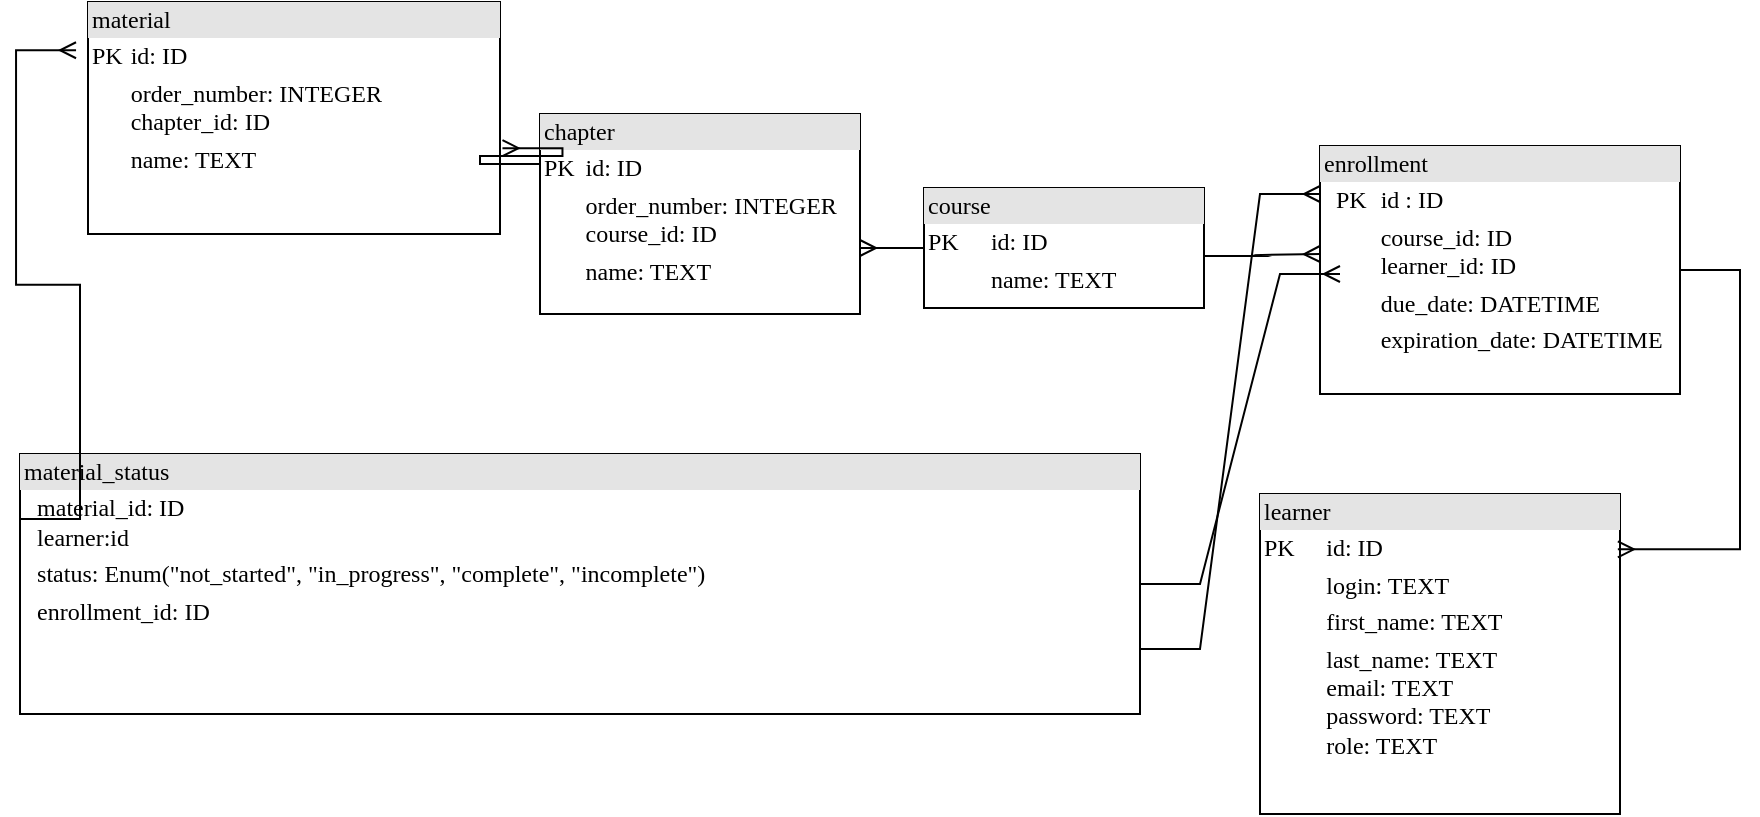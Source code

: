<mxfile version="20.8.18" type="github">
  <diagram name="Page-1" id="2ca16b54-16f6-2749-3443-fa8db7711227">
    <mxGraphModel dx="2354" dy="676" grid="1" gridSize="10" guides="1" tooltips="1" connect="1" arrows="1" fold="1" page="1" pageScale="1" pageWidth="1100" pageHeight="850" background="none" math="0" shadow="0">
      <root>
        <mxCell id="0" />
        <mxCell id="1" parent="0" />
        <mxCell id="2ed32ef02a7f4228-2" value="&lt;div style=&quot;box-sizing: border-box ; width: 100% ; background: #e4e4e4 ; padding: 2px&quot;&gt;learner&lt;/div&gt;&lt;table style=&quot;width: 100% ; font-size: 1em&quot; cellpadding=&quot;2&quot; cellspacing=&quot;0&quot;&gt;&lt;tbody&gt;&lt;tr&gt;&lt;td&gt;PK&lt;/td&gt;&lt;td&gt;id: ID&lt;/td&gt;&lt;/tr&gt;&lt;tr&gt;&lt;td&gt;&lt;br&gt;&lt;/td&gt;&lt;td&gt;login: TEXT&lt;/td&gt;&lt;/tr&gt;&lt;tr&gt;&lt;td&gt;&lt;br&gt;&lt;/td&gt;&lt;td&gt;first_name: TEXT&lt;/td&gt;&lt;/tr&gt;&lt;tr&gt;&lt;td&gt;&lt;span style=&quot;white-space: pre;&quot;&gt; &lt;/span&gt;&lt;/td&gt;&lt;td&gt;last_name: TEXT&amp;nbsp;&lt;br&gt;email: TEXT&lt;br&gt;password: TEXT&lt;br&gt;role: TEXT&lt;/td&gt;&lt;/tr&gt;&lt;/tbody&gt;&lt;/table&gt;" style="verticalAlign=top;align=left;overflow=fill;html=1;rounded=0;shadow=0;comic=0;labelBackgroundColor=none;strokeWidth=1;fontFamily=Verdana;fontSize=12" parent="1" vertex="1">
          <mxGeometry x="620" y="510" width="180" height="160" as="geometry" />
        </mxCell>
        <mxCell id="2ed32ef02a7f4228-8" value="&lt;div style=&quot;box-sizing: border-box ; width: 100% ; background: #e4e4e4 ; padding: 2px&quot;&gt;course&lt;/div&gt;&lt;table style=&quot;width: 100% ; font-size: 1em&quot; cellpadding=&quot;2&quot; cellspacing=&quot;0&quot;&gt;&lt;tbody&gt;&lt;tr&gt;&lt;td&gt;PK&lt;/td&gt;&lt;td&gt;id: ID&lt;/td&gt;&lt;/tr&gt;&lt;tr&gt;&lt;td&gt;&lt;br&gt;&lt;/td&gt;&lt;td&gt;name: TEXT&lt;/td&gt;&lt;/tr&gt;&lt;/tbody&gt;&lt;/table&gt;" style="verticalAlign=top;align=left;overflow=fill;html=1;rounded=0;shadow=0;comic=0;labelBackgroundColor=none;strokeWidth=1;fontFamily=Verdana;fontSize=12" parent="1" vertex="1">
          <mxGeometry x="452" y="357" width="140" height="60" as="geometry" />
        </mxCell>
        <mxCell id="a7i7JWbyFxiYWxaJkQpz-1" value="&lt;div style=&quot;box-sizing: border-box ; width: 100% ; background: #e4e4e4 ; padding: 2px&quot;&gt;enrollment&lt;/div&gt;&lt;table style=&quot;width: 100% ; font-size: 1em&quot; cellpadding=&quot;2&quot; cellspacing=&quot;0&quot;&gt;&lt;tbody&gt;&lt;tr&gt;&lt;td&gt;&amp;nbsp; PK&amp;nbsp;&lt;/td&gt;&lt;td&gt;id : ID&lt;/td&gt;&lt;/tr&gt;&lt;tr&gt;&lt;td&gt;&lt;br&gt;&lt;/td&gt;&lt;td&gt;course_id: ID&lt;br&gt;learner_id: ID&lt;/td&gt;&lt;/tr&gt;&lt;tr&gt;&lt;td&gt;&lt;/td&gt;&lt;td&gt;due_date: DATETIME&lt;/td&gt;&lt;/tr&gt;&lt;tr&gt;&lt;td&gt;&lt;br&gt;&lt;/td&gt;&lt;td&gt;expiration_date: DATETIME&lt;/td&gt;&lt;/tr&gt;&lt;tr&gt;&lt;td&gt;&lt;/td&gt;&lt;td&gt;&lt;br&gt;&lt;table style=&quot;border-color: var(--border-color); font-size: 1em; width: 230px;&quot; cellpadding=&quot;2&quot; cellspacing=&quot;0&quot;&gt;&lt;tbody style=&quot;border-color: var(--border-color);&quot;&gt;&lt;tr style=&quot;border-color: var(--border-color);&quot;&gt;&lt;td style=&quot;border-color: var(--border-color);&quot;&gt;&lt;br&gt;&lt;br&gt;&lt;br&gt;&lt;/td&gt;&lt;/tr&gt;&lt;/tbody&gt;&lt;/table&gt;&lt;/td&gt;&lt;/tr&gt;&lt;/tbody&gt;&lt;/table&gt;" style="verticalAlign=top;align=left;overflow=fill;html=1;rounded=0;shadow=0;comic=0;labelBackgroundColor=none;strokeWidth=1;fontFamily=Verdana;fontSize=12" parent="1" vertex="1">
          <mxGeometry x="650" y="336" width="180" height="124" as="geometry" />
        </mxCell>
        <mxCell id="a7i7JWbyFxiYWxaJkQpz-5" value="&lt;div style=&quot;box-sizing: border-box ; width: 100% ; background: #e4e4e4 ; padding: 2px&quot;&gt;material_status&lt;/div&gt;&lt;table style=&quot;width: 100% ; font-size: 1em&quot; cellpadding=&quot;2&quot; cellspacing=&quot;0&quot;&gt;&lt;tbody&gt;&lt;tr&gt;&lt;td&gt;&lt;br&gt;&lt;/td&gt;&lt;td&gt;material_id: ID&lt;br&gt;learner:id&lt;/td&gt;&lt;/tr&gt;&lt;tr&gt;&lt;td&gt;&lt;br&gt;&lt;/td&gt;&lt;td&gt;status: Enum(&quot;not_started&quot;, &quot;in_progress&quot;, &quot;complete&quot;, &quot;incomplete&quot;&lt;span id=&quot;docs-internal-guid-ffbdae67-7fff-deb3-688a-3662eda0dec4&quot;&gt;&lt;/span&gt;)&lt;br&gt;&lt;/td&gt;&lt;/tr&gt;&lt;tr&gt;&lt;td&gt;&lt;br&gt;&lt;/td&gt;&lt;td&gt;enrollment_id: ID&lt;/td&gt;&lt;/tr&gt;&lt;tr&gt;&lt;td&gt;&lt;/td&gt;&lt;td&gt;&lt;br&gt;&lt;/td&gt;&lt;/tr&gt;&lt;/tbody&gt;&lt;/table&gt;" style="verticalAlign=top;align=left;overflow=fill;html=1;rounded=0;shadow=0;comic=0;labelBackgroundColor=none;strokeWidth=1;fontFamily=Verdana;fontSize=12" parent="1" vertex="1">
          <mxGeometry y="490" width="560" height="130" as="geometry" />
        </mxCell>
        <mxCell id="a7i7JWbyFxiYWxaJkQpz-7" value="&lt;div style=&quot;box-sizing: border-box ; width: 100% ; background: #e4e4e4 ; padding: 2px&quot;&gt;chapter&lt;/div&gt;&lt;table style=&quot;width: 100% ; font-size: 1em&quot; cellpadding=&quot;2&quot; cellspacing=&quot;0&quot;&gt;&lt;tbody&gt;&lt;tr&gt;&lt;td&gt;PK&lt;/td&gt;&lt;td&gt;id: ID&lt;/td&gt;&lt;/tr&gt;&lt;tr&gt;&lt;td&gt;&lt;br&gt;&lt;br&gt;&lt;/td&gt;&lt;td&gt;order_number: INTEGER&lt;br&gt;course_id: ID&lt;/td&gt;&lt;/tr&gt;&lt;tr&gt;&lt;td&gt;&amp;nbsp; &amp;nbsp; &amp;nbsp;&lt;/td&gt;&lt;td&gt;name: TEXT&lt;/td&gt;&lt;/tr&gt;&lt;tr&gt;&lt;td&gt;&lt;br&gt;&lt;/td&gt;&lt;td&gt;&lt;br&gt;&lt;/td&gt;&lt;/tr&gt;&lt;/tbody&gt;&lt;/table&gt;" style="verticalAlign=top;align=left;overflow=fill;html=1;rounded=0;shadow=0;comic=0;labelBackgroundColor=none;strokeWidth=1;fontFamily=Verdana;fontSize=12" parent="1" vertex="1">
          <mxGeometry x="260" y="320" width="160" height="100" as="geometry" />
        </mxCell>
        <mxCell id="a7i7JWbyFxiYWxaJkQpz-10" value="&lt;div style=&quot;box-sizing: border-box ; width: 100% ; background: #e4e4e4 ; padding: 2px&quot;&gt;material&lt;/div&gt;&lt;table style=&quot;width: 100% ; font-size: 1em&quot; cellpadding=&quot;2&quot; cellspacing=&quot;0&quot;&gt;&lt;tbody&gt;&lt;tr&gt;&lt;td&gt;PK&lt;/td&gt;&lt;td&gt;id: ID&lt;br&gt;&lt;/td&gt;&lt;/tr&gt;&lt;tr&gt;&lt;td&gt;&lt;br&gt;&lt;/td&gt;&lt;td&gt;order_number: INTEGER&lt;br&gt;chapter_id: ID&lt;/td&gt;&lt;/tr&gt;&lt;tr&gt;&lt;td&gt;&amp;nbsp; &amp;nbsp; &amp;nbsp;&lt;/td&gt;&lt;td&gt;name: TEXT&lt;/td&gt;&lt;/tr&gt;&lt;tr&gt;&lt;td&gt;&amp;nbsp; &amp;nbsp; &amp;nbsp;&lt;/td&gt;&lt;td&gt;&lt;br&gt;&lt;table style=&quot;border-color: var(--border-color); font-size: 1em; width: 560px;&quot; cellpadding=&quot;2&quot; cellspacing=&quot;0&quot;&gt;&lt;tbody style=&quot;border-color: var(--border-color);&quot;&gt;&lt;tr style=&quot;border-color: var(--border-color);&quot;&gt;&lt;td style=&quot;border-color: var(--border-color);&quot;&gt;&lt;br style=&quot;border-color: var(--border-color);&quot;&gt;&lt;/td&gt;&lt;/tr&gt;&lt;tr style=&quot;border-color: var(--border-color);&quot;&gt;&lt;td style=&quot;border-color: var(--border-color);&quot;&gt;&lt;br style=&quot;border-color: var(--border-color);&quot;&gt;&lt;/td&gt;&lt;td style=&quot;border-color: var(--border-color);&quot;&gt;&lt;br style=&quot;border-color: var(--border-color);&quot;&gt;&lt;/td&gt;&lt;/tr&gt;&lt;/tbody&gt;&lt;/table&gt;&lt;/td&gt;&lt;/tr&gt;&lt;/tbody&gt;&lt;/table&gt;" style="verticalAlign=top;align=left;overflow=fill;html=1;rounded=0;shadow=0;comic=0;labelBackgroundColor=none;strokeWidth=1;fontFamily=Verdana;fontSize=12" parent="1" vertex="1">
          <mxGeometry x="34" y="264" width="206" height="116" as="geometry" />
        </mxCell>
        <mxCell id="a7i7JWbyFxiYWxaJkQpz-14" value="" style="edgeStyle=entityRelationEdgeStyle;fontSize=12;html=1;endArrow=ERmany;rounded=0;exitX=0.993;exitY=0.4;exitDx=0;exitDy=0;exitPerimeter=0;" parent="1" edge="1">
          <mxGeometry width="100" height="100" relative="1" as="geometry">
            <mxPoint x="592" y="391" as="sourcePoint" />
            <mxPoint x="650" y="390" as="targetPoint" />
          </mxGeometry>
        </mxCell>
        <mxCell id="a7i7JWbyFxiYWxaJkQpz-15" value="" style="edgeStyle=entityRelationEdgeStyle;fontSize=12;html=1;endArrow=ERmany;rounded=0;entryX=1;entryY=0.67;entryDx=0;entryDy=0;entryPerimeter=0;exitX=0;exitY=0.5;exitDx=0;exitDy=0;" parent="1" target="a7i7JWbyFxiYWxaJkQpz-7" edge="1" source="2ed32ef02a7f4228-8">
          <mxGeometry width="100" height="100" relative="1" as="geometry">
            <mxPoint x="450" y="413" as="sourcePoint" />
            <mxPoint x="380" y="379" as="targetPoint" />
          </mxGeometry>
        </mxCell>
        <mxCell id="a7i7JWbyFxiYWxaJkQpz-18" value="" style="edgeStyle=entityRelationEdgeStyle;fontSize=12;html=1;endArrow=ERmany;rounded=0;exitX=0;exitY=0.25;exitDx=0;exitDy=0;entryX=1.006;entryY=0.63;entryDx=0;entryDy=0;entryPerimeter=0;" parent="1" source="a7i7JWbyFxiYWxaJkQpz-7" target="a7i7JWbyFxiYWxaJkQpz-10" edge="1">
          <mxGeometry width="100" height="100" relative="1" as="geometry">
            <mxPoint x="430" y="470" as="sourcePoint" />
            <mxPoint x="260" y="490" as="targetPoint" />
          </mxGeometry>
        </mxCell>
        <mxCell id="dn-rZkM__q2-YBi1HHCw-3" value="" style="edgeStyle=entityRelationEdgeStyle;fontSize=12;html=1;endArrow=ERmany;rounded=0;entryX=0.994;entryY=0.173;entryDx=0;entryDy=0;entryPerimeter=0;" parent="1" target="2ed32ef02a7f4228-2" edge="1" source="a7i7JWbyFxiYWxaJkQpz-1">
          <mxGeometry width="100" height="100" relative="1" as="geometry">
            <mxPoint x="858" y="490" as="sourcePoint" />
            <mxPoint x="892" y="490" as="targetPoint" />
          </mxGeometry>
        </mxCell>
        <mxCell id="NvWrvK-0LB-y8-S_2sHV-6" value="" style="edgeStyle=entityRelationEdgeStyle;fontSize=12;html=1;endArrow=ERmany;rounded=0;exitX=0;exitY=0.25;exitDx=0;exitDy=0;entryX=-0.029;entryY=0.208;entryDx=0;entryDy=0;entryPerimeter=0;" edge="1" parent="1" source="a7i7JWbyFxiYWxaJkQpz-5" target="a7i7JWbyFxiYWxaJkQpz-10">
          <mxGeometry width="100" height="100" relative="1" as="geometry">
            <mxPoint x="270" y="355" as="sourcePoint" />
            <mxPoint x="251" y="379" as="targetPoint" />
          </mxGeometry>
        </mxCell>
        <mxCell id="NvWrvK-0LB-y8-S_2sHV-7" value="" style="edgeStyle=entityRelationEdgeStyle;fontSize=12;html=1;endArrow=ERmany;rounded=0;exitX=1;exitY=0.5;exitDx=0;exitDy=0;" edge="1" parent="1" source="a7i7JWbyFxiYWxaJkQpz-5">
          <mxGeometry width="100" height="100" relative="1" as="geometry">
            <mxPoint x="602" y="401" as="sourcePoint" />
            <mxPoint x="660" y="400" as="targetPoint" />
          </mxGeometry>
        </mxCell>
        <mxCell id="NvWrvK-0LB-y8-S_2sHV-8" value="" style="edgeStyle=entityRelationEdgeStyle;fontSize=12;html=1;endArrow=ERmany;rounded=0;exitX=1;exitY=0.75;exitDx=0;exitDy=0;" edge="1" parent="1" source="a7i7JWbyFxiYWxaJkQpz-5">
          <mxGeometry width="100" height="100" relative="1" as="geometry">
            <mxPoint x="550" y="515" as="sourcePoint" />
            <mxPoint x="650" y="360" as="targetPoint" />
          </mxGeometry>
        </mxCell>
      </root>
    </mxGraphModel>
  </diagram>
</mxfile>

